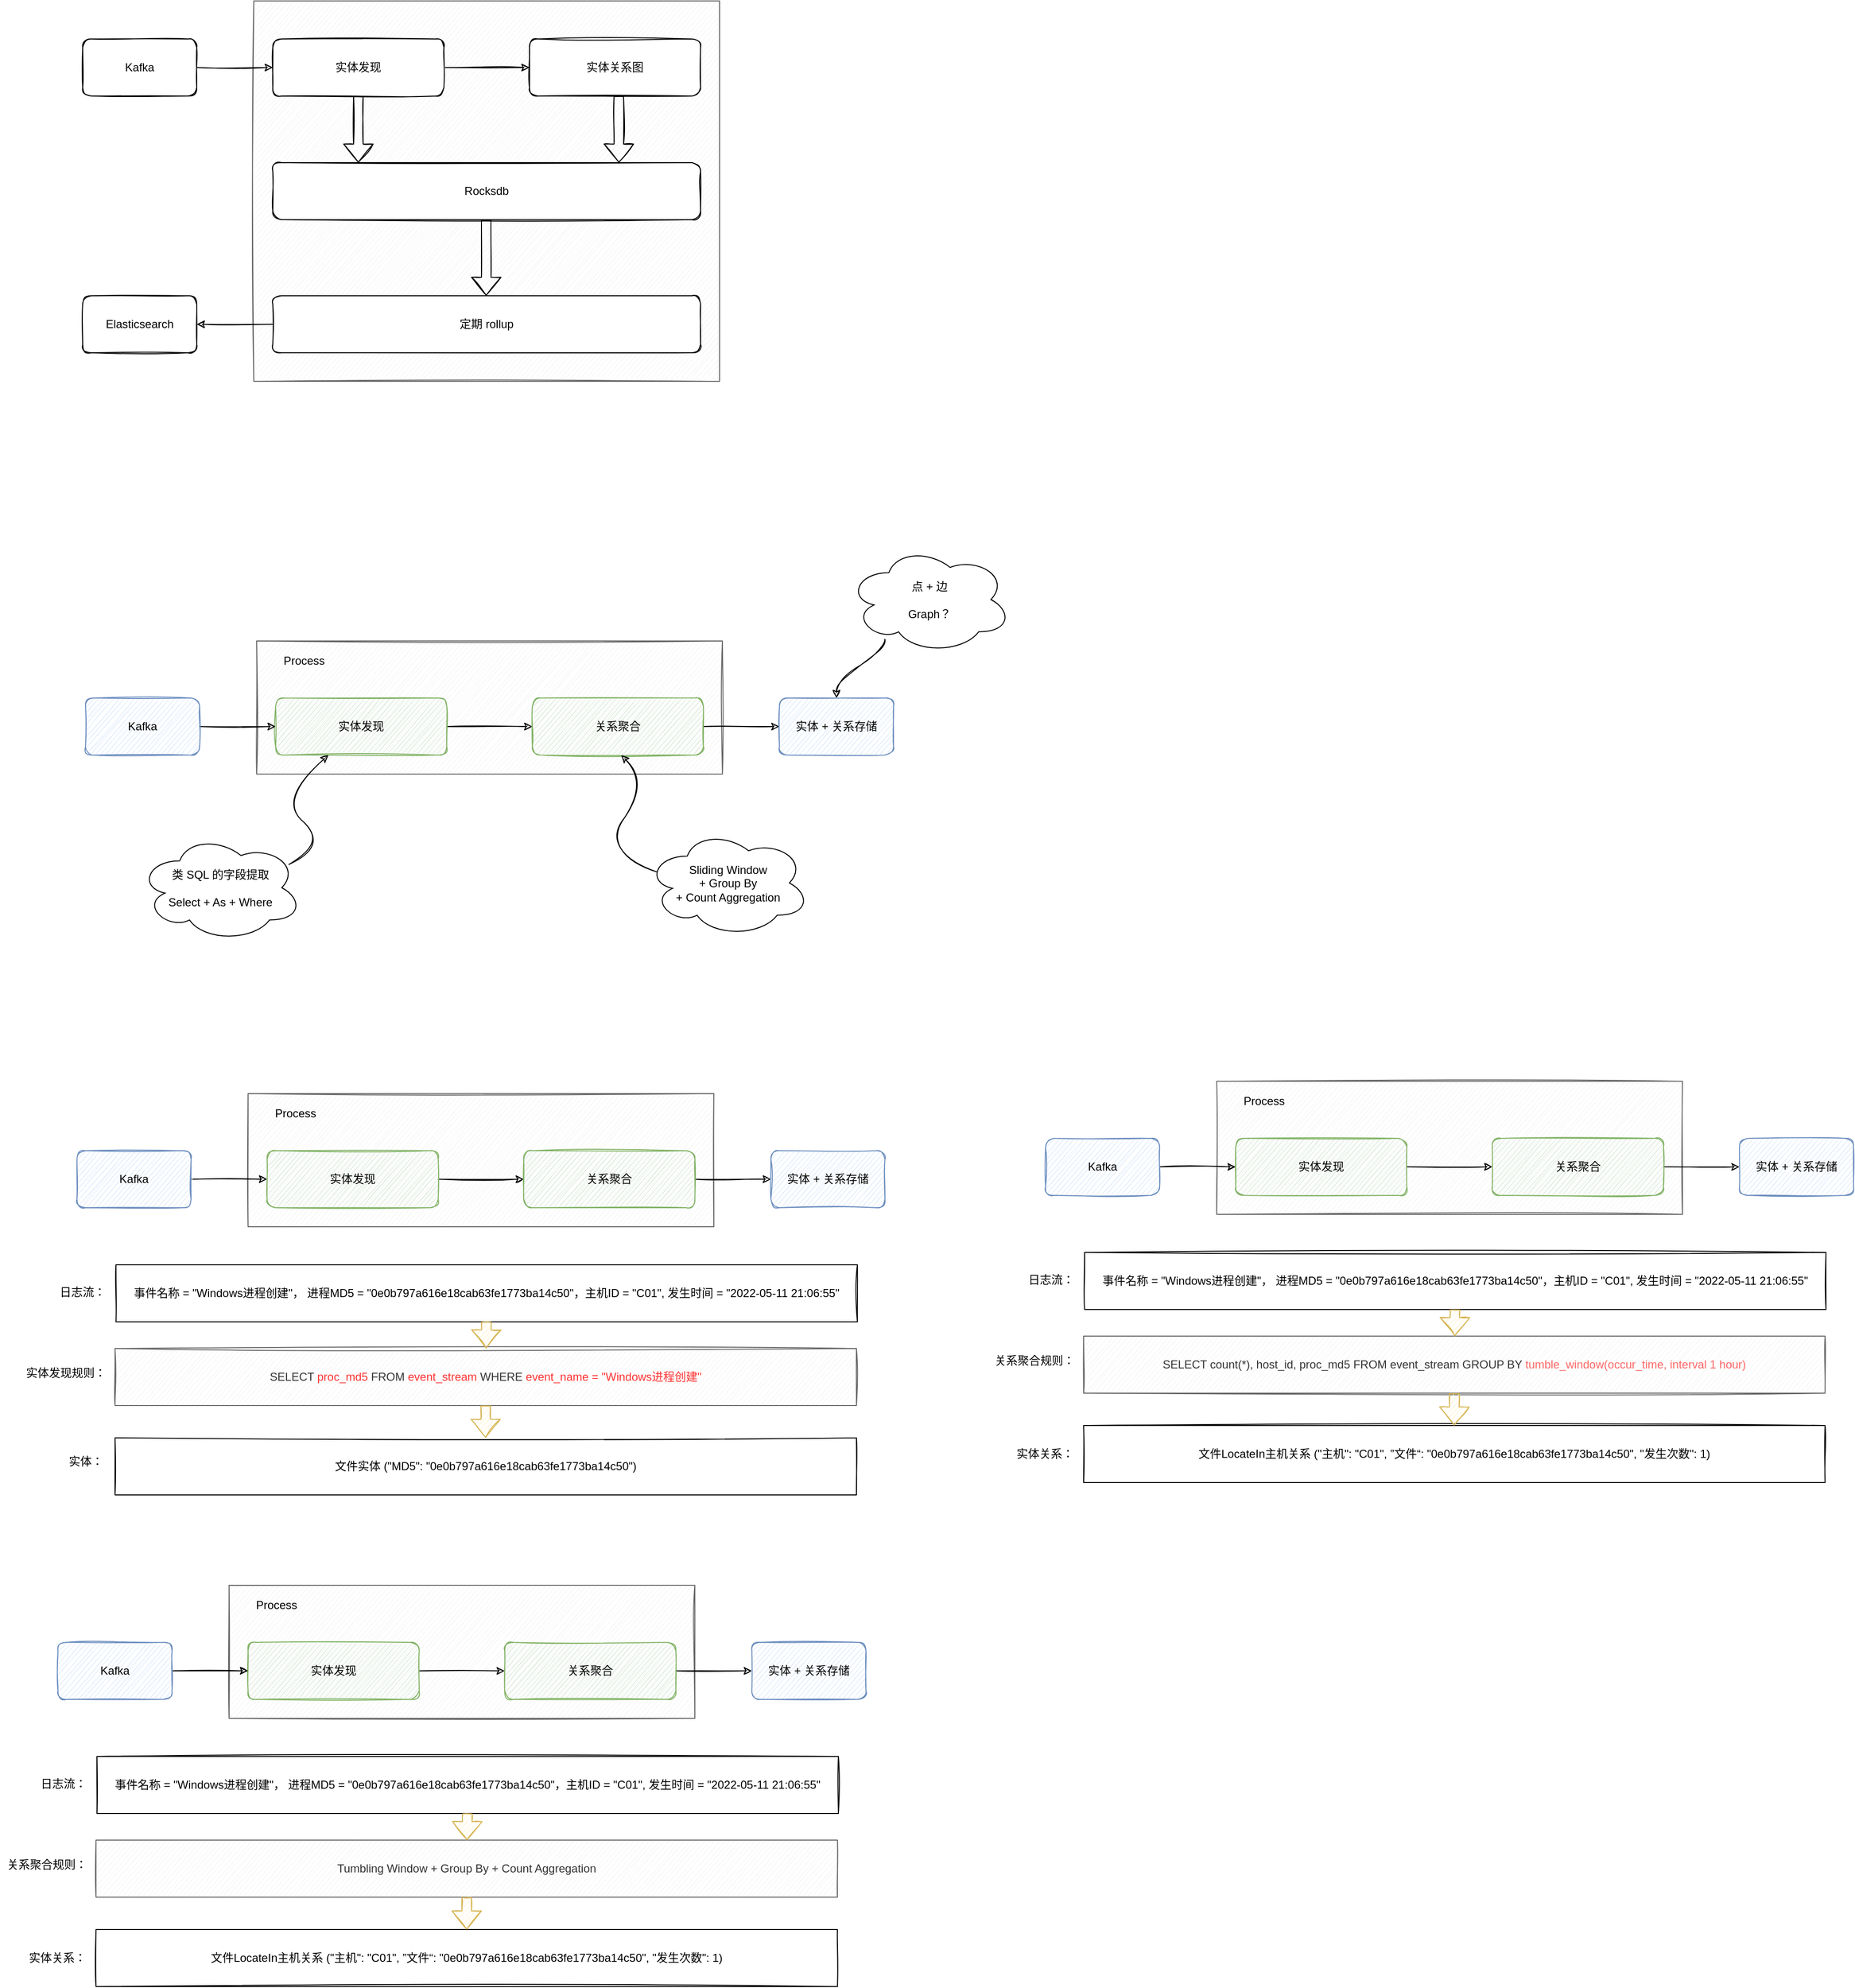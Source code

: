 <mxfile version="18.0.2" type="github">
  <diagram id="Bc4stklnjkjWacHDApCI" name="Page-1">
    <mxGraphModel dx="2035" dy="866" grid="0" gridSize="10" guides="0" tooltips="1" connect="1" arrows="1" fold="1" page="0" pageScale="1" pageWidth="827" pageHeight="1169" math="0" shadow="0">
      <root>
        <mxCell id="0" />
        <mxCell id="1" parent="0" />
        <mxCell id="tYvwkiq_I5TnECn9o_-X-4" value="" style="rounded=0;whiteSpace=wrap;html=1;fillColor=#f5f5f5;fontColor=#333333;strokeColor=#666666;sketch=1;" vertex="1" parent="1">
          <mxGeometry x="227" y="37" width="490" height="400" as="geometry" />
        </mxCell>
        <mxCell id="tYvwkiq_I5TnECn9o_-X-10" style="edgeStyle=orthogonalEdgeStyle;rounded=0;orthogonalLoop=1;jettySize=auto;html=1;fontColor=none;sketch=1;" edge="1" parent="1" source="tYvwkiq_I5TnECn9o_-X-2" target="tYvwkiq_I5TnECn9o_-X-9">
          <mxGeometry relative="1" as="geometry" />
        </mxCell>
        <mxCell id="tYvwkiq_I5TnECn9o_-X-2" value="实体发现" style="rounded=1;whiteSpace=wrap;html=1;sketch=1;" vertex="1" parent="1">
          <mxGeometry x="247" y="77" width="180" height="60" as="geometry" />
        </mxCell>
        <mxCell id="tYvwkiq_I5TnECn9o_-X-3" value="Rocksdb" style="rounded=1;whiteSpace=wrap;html=1;sketch=1;" vertex="1" parent="1">
          <mxGeometry x="247" y="207" width="450" height="60" as="geometry" />
        </mxCell>
        <mxCell id="tYvwkiq_I5TnECn9o_-X-6" value="" style="edgeStyle=orthogonalEdgeStyle;rounded=0;orthogonalLoop=1;jettySize=auto;html=1;entryX=0;entryY=0.5;entryDx=0;entryDy=0;sketch=1;" edge="1" parent="1" source="tYvwkiq_I5TnECn9o_-X-5" target="tYvwkiq_I5TnECn9o_-X-2">
          <mxGeometry relative="1" as="geometry" />
        </mxCell>
        <mxCell id="tYvwkiq_I5TnECn9o_-X-5" value="Kafka" style="rounded=1;whiteSpace=wrap;html=1;sketch=1;" vertex="1" parent="1">
          <mxGeometry x="47" y="77" width="120" height="60" as="geometry" />
        </mxCell>
        <mxCell id="tYvwkiq_I5TnECn9o_-X-7" value="Elasticsearch" style="rounded=1;whiteSpace=wrap;html=1;sketch=1;" vertex="1" parent="1">
          <mxGeometry x="47" y="347" width="120" height="60" as="geometry" />
        </mxCell>
        <mxCell id="tYvwkiq_I5TnECn9o_-X-11" style="edgeStyle=orthogonalEdgeStyle;rounded=0;orthogonalLoop=1;jettySize=auto;html=1;exitX=0;exitY=0.5;exitDx=0;exitDy=0;fontColor=none;sketch=1;" edge="1" parent="1" source="tYvwkiq_I5TnECn9o_-X-8" target="tYvwkiq_I5TnECn9o_-X-7">
          <mxGeometry relative="1" as="geometry" />
        </mxCell>
        <mxCell id="tYvwkiq_I5TnECn9o_-X-8" value="定期 rollup" style="rounded=1;whiteSpace=wrap;html=1;sketch=1;" vertex="1" parent="1">
          <mxGeometry x="247" y="347" width="450" height="60" as="geometry" />
        </mxCell>
        <mxCell id="tYvwkiq_I5TnECn9o_-X-9" value="实体关系图" style="rounded=1;whiteSpace=wrap;html=1;sketch=1;" vertex="1" parent="1">
          <mxGeometry x="517" y="77" width="180" height="60" as="geometry" />
        </mxCell>
        <mxCell id="tYvwkiq_I5TnECn9o_-X-12" value="" style="shape=flexArrow;endArrow=classic;html=1;rounded=0;fontColor=none;exitX=0.5;exitY=1;exitDx=0;exitDy=0;entryX=0.2;entryY=0;entryDx=0;entryDy=0;entryPerimeter=0;sketch=1;" edge="1" parent="1" source="tYvwkiq_I5TnECn9o_-X-2" target="tYvwkiq_I5TnECn9o_-X-3">
          <mxGeometry width="50" height="50" relative="1" as="geometry">
            <mxPoint x="327" y="257" as="sourcePoint" />
            <mxPoint x="377" y="207" as="targetPoint" />
          </mxGeometry>
        </mxCell>
        <mxCell id="tYvwkiq_I5TnECn9o_-X-13" value="" style="shape=flexArrow;endArrow=classic;html=1;rounded=0;fontColor=none;exitX=0.5;exitY=1;exitDx=0;exitDy=0;entryX=0.2;entryY=0;entryDx=0;entryDy=0;entryPerimeter=0;sketch=1;" edge="1" parent="1">
          <mxGeometry width="50" height="50" relative="1" as="geometry">
            <mxPoint x="611" y="137" as="sourcePoint" />
            <mxPoint x="611" y="207" as="targetPoint" />
          </mxGeometry>
        </mxCell>
        <mxCell id="tYvwkiq_I5TnECn9o_-X-14" value="" style="shape=flexArrow;endArrow=classic;html=1;rounded=0;fontColor=none;exitX=0.5;exitY=1;exitDx=0;exitDy=0;entryX=0.499;entryY=0;entryDx=0;entryDy=0;entryPerimeter=0;sketch=1;" edge="1" parent="1" target="tYvwkiq_I5TnECn9o_-X-8">
          <mxGeometry width="50" height="50" relative="1" as="geometry">
            <mxPoint x="471.5" y="267" as="sourcePoint" />
            <mxPoint x="471.5" y="337" as="targetPoint" />
          </mxGeometry>
        </mxCell>
        <mxCell id="tYvwkiq_I5TnECn9o_-X-17" value="" style="rounded=0;whiteSpace=wrap;html=1;fillColor=#f5f5f5;fontColor=#333333;strokeColor=#666666;shadow=0;sketch=1;" vertex="1" parent="1">
          <mxGeometry x="230" y="710" width="490" height="140" as="geometry" />
        </mxCell>
        <mxCell id="tYvwkiq_I5TnECn9o_-X-18" style="edgeStyle=orthogonalEdgeStyle;rounded=0;orthogonalLoop=1;jettySize=auto;html=1;fontColor=none;shadow=0;sketch=1;" edge="1" parent="1" source="tYvwkiq_I5TnECn9o_-X-19" target="tYvwkiq_I5TnECn9o_-X-26">
          <mxGeometry relative="1" as="geometry" />
        </mxCell>
        <mxCell id="tYvwkiq_I5TnECn9o_-X-19" value="实体发现" style="rounded=1;whiteSpace=wrap;html=1;shadow=0;sketch=1;fillColor=#d5e8d4;strokeColor=#82b366;" vertex="1" parent="1">
          <mxGeometry x="250" y="770" width="180" height="60" as="geometry" />
        </mxCell>
        <mxCell id="tYvwkiq_I5TnECn9o_-X-21" value="" style="edgeStyle=orthogonalEdgeStyle;rounded=0;orthogonalLoop=1;jettySize=auto;html=1;entryX=0;entryY=0.5;entryDx=0;entryDy=0;shadow=0;sketch=1;" edge="1" parent="1" source="tYvwkiq_I5TnECn9o_-X-22" target="tYvwkiq_I5TnECn9o_-X-19">
          <mxGeometry relative="1" as="geometry" />
        </mxCell>
        <mxCell id="tYvwkiq_I5TnECn9o_-X-22" value="Kafka" style="rounded=1;whiteSpace=wrap;html=1;shadow=0;sketch=1;fillColor=#dae8fc;strokeColor=#6c8ebf;" vertex="1" parent="1">
          <mxGeometry x="50" y="770" width="120" height="60" as="geometry" />
        </mxCell>
        <mxCell id="tYvwkiq_I5TnECn9o_-X-32" style="edgeStyle=orthogonalEdgeStyle;rounded=0;orthogonalLoop=1;jettySize=auto;html=1;exitX=1;exitY=0.5;exitDx=0;exitDy=0;entryX=0;entryY=0.5;entryDx=0;entryDy=0;fontColor=none;shadow=0;sketch=1;" edge="1" parent="1" source="tYvwkiq_I5TnECn9o_-X-26" target="tYvwkiq_I5TnECn9o_-X-31">
          <mxGeometry relative="1" as="geometry" />
        </mxCell>
        <mxCell id="tYvwkiq_I5TnECn9o_-X-26" value="关系聚合" style="rounded=1;whiteSpace=wrap;html=1;shadow=0;sketch=1;fillColor=#d5e8d4;strokeColor=#82b366;" vertex="1" parent="1">
          <mxGeometry x="520" y="770" width="180" height="60" as="geometry" />
        </mxCell>
        <mxCell id="tYvwkiq_I5TnECn9o_-X-31" value="实体 + 关系存储" style="rounded=1;whiteSpace=wrap;html=1;shadow=0;sketch=1;fillColor=#dae8fc;strokeColor=#6c8ebf;" vertex="1" parent="1">
          <mxGeometry x="780" y="770" width="120" height="60" as="geometry" />
        </mxCell>
        <mxCell id="tYvwkiq_I5TnECn9o_-X-34" value="Process" style="text;html=1;strokeColor=none;fillColor=none;align=center;verticalAlign=middle;whiteSpace=wrap;rounded=0;shadow=0;fontColor=none;sketch=1;" vertex="1" parent="1">
          <mxGeometry x="250" y="716" width="60" height="30" as="geometry" />
        </mxCell>
        <mxCell id="tYvwkiq_I5TnECn9o_-X-36" value="" style="curved=1;endArrow=classic;html=1;rounded=0;shadow=0;sketch=1;fontColor=none;exitX=1;exitY=0;exitDx=0;exitDy=0;" edge="1" parent="1" target="tYvwkiq_I5TnECn9o_-X-19">
          <mxGeometry width="50" height="50" relative="1" as="geometry">
            <mxPoint x="264" y="945" as="sourcePoint" />
            <mxPoint x="304" y="875" as="targetPoint" />
            <Array as="points">
              <mxPoint x="304" y="925" />
              <mxPoint x="254" y="875" />
            </Array>
          </mxGeometry>
        </mxCell>
        <mxCell id="tYvwkiq_I5TnECn9o_-X-37" value="类 SQL 的字段提取&lt;br&gt;&lt;br&gt;Select + As + Where" style="ellipse;shape=cloud;whiteSpace=wrap;html=1;shadow=0;fontColor=none;" vertex="1" parent="1">
          <mxGeometry x="106" y="913" width="172" height="113" as="geometry" />
        </mxCell>
        <mxCell id="tYvwkiq_I5TnECn9o_-X-38" value="" style="curved=1;endArrow=classic;html=1;rounded=0;shadow=0;sketch=1;fontColor=none;exitX=0.07;exitY=0.4;exitDx=0;exitDy=0;exitPerimeter=0;" edge="1" parent="1" source="tYvwkiq_I5TnECn9o_-X-39">
          <mxGeometry width="50" height="50" relative="1" as="geometry">
            <mxPoint x="572" y="945" as="sourcePoint" />
            <mxPoint x="613.6" y="830" as="targetPoint" />
            <Array as="points">
              <mxPoint x="592" y="932" />
              <mxPoint x="642" y="860" />
            </Array>
          </mxGeometry>
        </mxCell>
        <mxCell id="tYvwkiq_I5TnECn9o_-X-39" value="Sliding Window &lt;br&gt;+ Group By&lt;br&gt;+ Count Aggregation" style="ellipse;shape=cloud;whiteSpace=wrap;html=1;shadow=0;fontColor=none;" vertex="1" parent="1">
          <mxGeometry x="640" y="908" width="172" height="113" as="geometry" />
        </mxCell>
        <mxCell id="tYvwkiq_I5TnECn9o_-X-40" value="点 + 边&lt;br&gt;&lt;br&gt;Graph？" style="ellipse;shape=cloud;whiteSpace=wrap;html=1;shadow=0;fontColor=none;" vertex="1" parent="1">
          <mxGeometry x="852" y="610" width="172" height="113" as="geometry" />
        </mxCell>
        <mxCell id="tYvwkiq_I5TnECn9o_-X-41" value="" style="curved=1;endArrow=classic;html=1;rounded=0;shadow=0;sketch=1;fontColor=none;exitX=0.226;exitY=0.869;exitDx=0;exitDy=0;exitPerimeter=0;entryX=0.5;entryY=0;entryDx=0;entryDy=0;" edge="1" parent="1" source="tYvwkiq_I5TnECn9o_-X-40" target="tYvwkiq_I5TnECn9o_-X-31">
          <mxGeometry width="50" height="50" relative="1" as="geometry">
            <mxPoint x="662.04" y="963.2" as="sourcePoint" />
            <mxPoint x="623.6" y="840" as="targetPoint" />
            <Array as="points">
              <mxPoint x="892" y="717" />
              <mxPoint x="840" y="753" />
            </Array>
          </mxGeometry>
        </mxCell>
        <mxCell id="tYvwkiq_I5TnECn9o_-X-42" value="" style="rounded=0;whiteSpace=wrap;html=1;fillColor=#f5f5f5;fontColor=#333333;strokeColor=#666666;shadow=0;sketch=1;" vertex="1" parent="1">
          <mxGeometry x="221" y="1186" width="490" height="140" as="geometry" />
        </mxCell>
        <mxCell id="tYvwkiq_I5TnECn9o_-X-43" style="edgeStyle=orthogonalEdgeStyle;rounded=0;orthogonalLoop=1;jettySize=auto;html=1;fontColor=none;shadow=0;sketch=1;" edge="1" parent="1" source="tYvwkiq_I5TnECn9o_-X-44" target="tYvwkiq_I5TnECn9o_-X-48">
          <mxGeometry relative="1" as="geometry" />
        </mxCell>
        <mxCell id="tYvwkiq_I5TnECn9o_-X-44" value="实体发现" style="rounded=1;whiteSpace=wrap;html=1;shadow=0;sketch=1;fillColor=#d5e8d4;strokeColor=#82b366;" vertex="1" parent="1">
          <mxGeometry x="241" y="1246" width="180" height="60" as="geometry" />
        </mxCell>
        <mxCell id="tYvwkiq_I5TnECn9o_-X-45" value="" style="edgeStyle=orthogonalEdgeStyle;rounded=0;orthogonalLoop=1;jettySize=auto;html=1;entryX=0;entryY=0.5;entryDx=0;entryDy=0;shadow=0;sketch=1;" edge="1" parent="1" source="tYvwkiq_I5TnECn9o_-X-46" target="tYvwkiq_I5TnECn9o_-X-44">
          <mxGeometry relative="1" as="geometry" />
        </mxCell>
        <mxCell id="tYvwkiq_I5TnECn9o_-X-46" value="Kafka" style="rounded=1;whiteSpace=wrap;html=1;shadow=0;sketch=1;fillColor=#dae8fc;strokeColor=#6c8ebf;" vertex="1" parent="1">
          <mxGeometry x="41" y="1246" width="120" height="60" as="geometry" />
        </mxCell>
        <mxCell id="tYvwkiq_I5TnECn9o_-X-47" style="edgeStyle=orthogonalEdgeStyle;rounded=0;orthogonalLoop=1;jettySize=auto;html=1;exitX=1;exitY=0.5;exitDx=0;exitDy=0;entryX=0;entryY=0.5;entryDx=0;entryDy=0;fontColor=none;shadow=0;sketch=1;" edge="1" parent="1" source="tYvwkiq_I5TnECn9o_-X-48" target="tYvwkiq_I5TnECn9o_-X-49">
          <mxGeometry relative="1" as="geometry" />
        </mxCell>
        <mxCell id="tYvwkiq_I5TnECn9o_-X-48" value="关系聚合" style="rounded=1;whiteSpace=wrap;html=1;shadow=0;sketch=1;fillColor=#d5e8d4;strokeColor=#82b366;" vertex="1" parent="1">
          <mxGeometry x="511" y="1246" width="180" height="60" as="geometry" />
        </mxCell>
        <mxCell id="tYvwkiq_I5TnECn9o_-X-49" value="实体 + 关系存储" style="rounded=1;whiteSpace=wrap;html=1;shadow=0;sketch=1;fillColor=#dae8fc;strokeColor=#6c8ebf;" vertex="1" parent="1">
          <mxGeometry x="771" y="1246" width="120" height="60" as="geometry" />
        </mxCell>
        <mxCell id="tYvwkiq_I5TnECn9o_-X-50" value="Process" style="text;html=1;strokeColor=none;fillColor=none;align=center;verticalAlign=middle;whiteSpace=wrap;rounded=0;shadow=0;fontColor=none;sketch=1;" vertex="1" parent="1">
          <mxGeometry x="241" y="1192" width="60" height="30" as="geometry" />
        </mxCell>
        <mxCell id="tYvwkiq_I5TnECn9o_-X-53" value="事件名称 = &quot;Windows进程创建&quot;， 进程MD5 = &quot;0e0b797a616e18cab63fe1773ba14c50&quot;，主机ID = &quot;C01&quot;, 发生时间 = &quot;2022-05-11 21:06:55&quot;" style="rounded=0;whiteSpace=wrap;html=1;shadow=0;sketch=1;" vertex="1" parent="1">
          <mxGeometry x="82" y="1366" width="780" height="60" as="geometry" />
        </mxCell>
        <mxCell id="tYvwkiq_I5TnECn9o_-X-54" value="SELECT &lt;font color=&quot;#ff3333&quot;&gt;proc_md5 &lt;/font&gt;FROM &lt;font color=&quot;#ff3333&quot;&gt;event_stream &lt;/font&gt;WHERE &lt;font color=&quot;#ff3333&quot;&gt;event_name = &quot;Windows进程创建&quot;&lt;/font&gt;" style="rounded=0;whiteSpace=wrap;html=1;shadow=0;sketch=1;fillColor=#f5f5f5;strokeColor=#666666;fontColor=#333333;" vertex="1" parent="1">
          <mxGeometry x="81" y="1454" width="780" height="60" as="geometry" />
        </mxCell>
        <mxCell id="tYvwkiq_I5TnECn9o_-X-55" value="" style="shape=flexArrow;endArrow=classic;html=1;rounded=0;shadow=0;sketch=1;fontColor=#FF3333;fillColor=#fff2cc;strokeColor=#d6b656;" edge="1" parent="1" source="tYvwkiq_I5TnECn9o_-X-53" target="tYvwkiq_I5TnECn9o_-X-54">
          <mxGeometry width="50" height="50" relative="1" as="geometry">
            <mxPoint x="433" y="1477" as="sourcePoint" />
            <mxPoint x="462" y="1610" as="targetPoint" />
          </mxGeometry>
        </mxCell>
        <mxCell id="tYvwkiq_I5TnECn9o_-X-58" value="&lt;font color=&quot;#000000&quot;&gt;日志流：&lt;/font&gt;" style="text;html=1;strokeColor=none;fillColor=none;align=center;verticalAlign=middle;whiteSpace=wrap;rounded=0;shadow=0;sketch=1;fontColor=#FF3333;" vertex="1" parent="1">
          <mxGeometry x="17" y="1380" width="60" height="30" as="geometry" />
        </mxCell>
        <mxCell id="tYvwkiq_I5TnECn9o_-X-59" value="&lt;font color=&quot;#000000&quot;&gt;实体发现规则：&lt;/font&gt;" style="text;html=1;strokeColor=none;fillColor=none;align=center;verticalAlign=middle;whiteSpace=wrap;rounded=0;shadow=0;sketch=1;fontColor=#FF3333;" vertex="1" parent="1">
          <mxGeometry x="-20" y="1465" width="99" height="30" as="geometry" />
        </mxCell>
        <mxCell id="tYvwkiq_I5TnECn9o_-X-60" value="文件实体 (&quot;MD5&quot;: &quot;0e0b797a616e18cab63fe1773ba14c50&quot;)" style="rounded=0;whiteSpace=wrap;html=1;shadow=0;sketch=1;" vertex="1" parent="1">
          <mxGeometry x="81" y="1548" width="780" height="60" as="geometry" />
        </mxCell>
        <mxCell id="tYvwkiq_I5TnECn9o_-X-61" value="" style="shape=flexArrow;endArrow=classic;html=1;rounded=0;shadow=0;sketch=1;fontColor=#FF3333;fillColor=#fff2cc;strokeColor=#d6b656;" edge="1" parent="1" source="tYvwkiq_I5TnECn9o_-X-54" target="tYvwkiq_I5TnECn9o_-X-60">
          <mxGeometry width="50" height="50" relative="1" as="geometry">
            <mxPoint x="481.659" y="1436" as="sourcePoint" />
            <mxPoint x="481.341" y="1464" as="targetPoint" />
          </mxGeometry>
        </mxCell>
        <mxCell id="tYvwkiq_I5TnECn9o_-X-62" value="&lt;font color=&quot;#000000&quot;&gt;实体：&lt;/font&gt;" style="text;html=1;strokeColor=none;fillColor=none;align=center;verticalAlign=middle;whiteSpace=wrap;rounded=0;shadow=0;sketch=1;fontColor=#FF3333;" vertex="1" parent="1">
          <mxGeometry x="1" y="1558" width="99" height="30" as="geometry" />
        </mxCell>
        <mxCell id="tYvwkiq_I5TnECn9o_-X-63" value="" style="rounded=0;whiteSpace=wrap;html=1;fillColor=#f5f5f5;fontColor=#333333;strokeColor=#666666;shadow=0;sketch=1;" vertex="1" parent="1">
          <mxGeometry x="1240" y="1173" width="490" height="140" as="geometry" />
        </mxCell>
        <mxCell id="tYvwkiq_I5TnECn9o_-X-64" style="edgeStyle=orthogonalEdgeStyle;rounded=0;orthogonalLoop=1;jettySize=auto;html=1;fontColor=none;shadow=0;sketch=1;" edge="1" parent="1" source="tYvwkiq_I5TnECn9o_-X-65" target="tYvwkiq_I5TnECn9o_-X-69">
          <mxGeometry relative="1" as="geometry" />
        </mxCell>
        <mxCell id="tYvwkiq_I5TnECn9o_-X-65" value="实体发现" style="rounded=1;whiteSpace=wrap;html=1;shadow=0;sketch=1;fillColor=#d5e8d4;strokeColor=#82b366;" vertex="1" parent="1">
          <mxGeometry x="1260" y="1233" width="180" height="60" as="geometry" />
        </mxCell>
        <mxCell id="tYvwkiq_I5TnECn9o_-X-66" value="" style="edgeStyle=orthogonalEdgeStyle;rounded=0;orthogonalLoop=1;jettySize=auto;html=1;entryX=0;entryY=0.5;entryDx=0;entryDy=0;shadow=0;sketch=1;" edge="1" parent="1" source="tYvwkiq_I5TnECn9o_-X-67" target="tYvwkiq_I5TnECn9o_-X-65">
          <mxGeometry relative="1" as="geometry" />
        </mxCell>
        <mxCell id="tYvwkiq_I5TnECn9o_-X-67" value="Kafka" style="rounded=1;whiteSpace=wrap;html=1;shadow=0;sketch=1;fillColor=#dae8fc;strokeColor=#6c8ebf;" vertex="1" parent="1">
          <mxGeometry x="1060" y="1233" width="120" height="60" as="geometry" />
        </mxCell>
        <mxCell id="tYvwkiq_I5TnECn9o_-X-68" style="edgeStyle=orthogonalEdgeStyle;rounded=0;orthogonalLoop=1;jettySize=auto;html=1;exitX=1;exitY=0.5;exitDx=0;exitDy=0;entryX=0;entryY=0.5;entryDx=0;entryDy=0;fontColor=none;shadow=0;sketch=1;" edge="1" parent="1" source="tYvwkiq_I5TnECn9o_-X-69" target="tYvwkiq_I5TnECn9o_-X-70">
          <mxGeometry relative="1" as="geometry" />
        </mxCell>
        <mxCell id="tYvwkiq_I5TnECn9o_-X-69" value="关系聚合" style="rounded=1;whiteSpace=wrap;html=1;shadow=0;sketch=1;fillColor=#d5e8d4;strokeColor=#82b366;" vertex="1" parent="1">
          <mxGeometry x="1530" y="1233" width="180" height="60" as="geometry" />
        </mxCell>
        <mxCell id="tYvwkiq_I5TnECn9o_-X-70" value="实体 + 关系存储" style="rounded=1;whiteSpace=wrap;html=1;shadow=0;sketch=1;fillColor=#dae8fc;strokeColor=#6c8ebf;" vertex="1" parent="1">
          <mxGeometry x="1790" y="1233" width="120" height="60" as="geometry" />
        </mxCell>
        <mxCell id="tYvwkiq_I5TnECn9o_-X-71" value="Process" style="text;html=1;strokeColor=none;fillColor=none;align=center;verticalAlign=middle;whiteSpace=wrap;rounded=0;shadow=0;fontColor=none;sketch=1;" vertex="1" parent="1">
          <mxGeometry x="1260" y="1179" width="60" height="30" as="geometry" />
        </mxCell>
        <mxCell id="tYvwkiq_I5TnECn9o_-X-72" value="事件名称 = &quot;Windows进程创建&quot;， 进程MD5 = &quot;0e0b797a616e18cab63fe1773ba14c50&quot;，主机ID = &quot;C01&quot;, 发生时间 = &quot;2022-05-11 21:06:55&quot;" style="rounded=0;whiteSpace=wrap;html=1;shadow=0;sketch=1;" vertex="1" parent="1">
          <mxGeometry x="1101" y="1353" width="780" height="60" as="geometry" />
        </mxCell>
        <mxCell id="tYvwkiq_I5TnECn9o_-X-73" value="SELECT count(*), host_id, proc_md5 FROM event_stream GROUP BY &lt;font color=&quot;#ff6666&quot;&gt;tumble_window(occur_time, interval 1 hour)&lt;/font&gt;" style="rounded=0;whiteSpace=wrap;html=1;shadow=0;sketch=1;fillColor=#f5f5f5;strokeColor=#666666;fontColor=#333333;" vertex="1" parent="1">
          <mxGeometry x="1100" y="1441" width="780" height="60" as="geometry" />
        </mxCell>
        <mxCell id="tYvwkiq_I5TnECn9o_-X-74" value="" style="shape=flexArrow;endArrow=classic;html=1;rounded=0;shadow=0;sketch=1;fontColor=#FF3333;fillColor=#fff2cc;strokeColor=#d6b656;" edge="1" parent="1" source="tYvwkiq_I5TnECn9o_-X-72" target="tYvwkiq_I5TnECn9o_-X-73">
          <mxGeometry width="50" height="50" relative="1" as="geometry">
            <mxPoint x="1452" y="1464" as="sourcePoint" />
            <mxPoint x="1481" y="1597" as="targetPoint" />
          </mxGeometry>
        </mxCell>
        <mxCell id="tYvwkiq_I5TnECn9o_-X-75" value="&lt;font color=&quot;#000000&quot;&gt;日志流：&lt;/font&gt;" style="text;html=1;strokeColor=none;fillColor=none;align=center;verticalAlign=middle;whiteSpace=wrap;rounded=0;shadow=0;sketch=1;fontColor=#FF3333;" vertex="1" parent="1">
          <mxGeometry x="1036" y="1367" width="60" height="30" as="geometry" />
        </mxCell>
        <mxCell id="tYvwkiq_I5TnECn9o_-X-76" value="&lt;font color=&quot;#000000&quot;&gt;关系聚合规则：&lt;/font&gt;" style="text;html=1;strokeColor=none;fillColor=none;align=center;verticalAlign=middle;whiteSpace=wrap;rounded=0;shadow=0;sketch=1;fontColor=#FF3333;" vertex="1" parent="1">
          <mxGeometry x="999" y="1452" width="99" height="30" as="geometry" />
        </mxCell>
        <mxCell id="tYvwkiq_I5TnECn9o_-X-77" value="文件LocateIn主机关系 (&quot;主机&quot;: &quot;C01&quot;, ”文件“: &quot;0e0b797a616e18cab63fe1773ba14c50&quot;, &quot;发生次数&quot;: 1)" style="rounded=0;whiteSpace=wrap;html=1;shadow=0;sketch=1;" vertex="1" parent="1">
          <mxGeometry x="1100" y="1535" width="780" height="60" as="geometry" />
        </mxCell>
        <mxCell id="tYvwkiq_I5TnECn9o_-X-78" value="" style="shape=flexArrow;endArrow=classic;html=1;rounded=0;shadow=0;sketch=1;fontColor=#FF3333;fillColor=#fff2cc;strokeColor=#d6b656;" edge="1" parent="1" source="tYvwkiq_I5TnECn9o_-X-73" target="tYvwkiq_I5TnECn9o_-X-77">
          <mxGeometry width="50" height="50" relative="1" as="geometry">
            <mxPoint x="1500.659" y="1423" as="sourcePoint" />
            <mxPoint x="1500.341" y="1451" as="targetPoint" />
          </mxGeometry>
        </mxCell>
        <mxCell id="tYvwkiq_I5TnECn9o_-X-79" value="&lt;font color=&quot;#000000&quot;&gt;实体关系：&lt;/font&gt;" style="text;html=1;strokeColor=none;fillColor=none;align=center;verticalAlign=middle;whiteSpace=wrap;rounded=0;shadow=0;sketch=1;fontColor=#FF3333;" vertex="1" parent="1">
          <mxGeometry x="1010" y="1550" width="99" height="30" as="geometry" />
        </mxCell>
        <mxCell id="tYvwkiq_I5TnECn9o_-X-97" value="" style="rounded=0;whiteSpace=wrap;html=1;fillColor=#f5f5f5;fontColor=#333333;strokeColor=#666666;shadow=0;sketch=1;" vertex="1" parent="1">
          <mxGeometry x="201" y="1703" width="490" height="140" as="geometry" />
        </mxCell>
        <mxCell id="tYvwkiq_I5TnECn9o_-X-98" style="edgeStyle=orthogonalEdgeStyle;rounded=0;orthogonalLoop=1;jettySize=auto;html=1;fontColor=none;shadow=0;sketch=1;" edge="1" parent="1" source="tYvwkiq_I5TnECn9o_-X-99" target="tYvwkiq_I5TnECn9o_-X-103">
          <mxGeometry relative="1" as="geometry" />
        </mxCell>
        <mxCell id="tYvwkiq_I5TnECn9o_-X-99" value="实体发现" style="rounded=1;whiteSpace=wrap;html=1;shadow=0;sketch=1;fillColor=#d5e8d4;strokeColor=#82b366;" vertex="1" parent="1">
          <mxGeometry x="221" y="1763" width="180" height="60" as="geometry" />
        </mxCell>
        <mxCell id="tYvwkiq_I5TnECn9o_-X-100" value="" style="edgeStyle=orthogonalEdgeStyle;rounded=0;orthogonalLoop=1;jettySize=auto;html=1;entryX=0;entryY=0.5;entryDx=0;entryDy=0;shadow=0;sketch=1;" edge="1" parent="1" source="tYvwkiq_I5TnECn9o_-X-101" target="tYvwkiq_I5TnECn9o_-X-99">
          <mxGeometry relative="1" as="geometry" />
        </mxCell>
        <mxCell id="tYvwkiq_I5TnECn9o_-X-101" value="Kafka" style="rounded=1;whiteSpace=wrap;html=1;shadow=0;sketch=1;fillColor=#dae8fc;strokeColor=#6c8ebf;" vertex="1" parent="1">
          <mxGeometry x="21" y="1763" width="120" height="60" as="geometry" />
        </mxCell>
        <mxCell id="tYvwkiq_I5TnECn9o_-X-102" style="edgeStyle=orthogonalEdgeStyle;rounded=0;orthogonalLoop=1;jettySize=auto;html=1;exitX=1;exitY=0.5;exitDx=0;exitDy=0;entryX=0;entryY=0.5;entryDx=0;entryDy=0;fontColor=none;shadow=0;sketch=1;" edge="1" parent="1" source="tYvwkiq_I5TnECn9o_-X-103" target="tYvwkiq_I5TnECn9o_-X-104">
          <mxGeometry relative="1" as="geometry" />
        </mxCell>
        <mxCell id="tYvwkiq_I5TnECn9o_-X-103" value="关系聚合" style="rounded=1;whiteSpace=wrap;html=1;shadow=0;sketch=1;fillColor=#d5e8d4;strokeColor=#82b366;" vertex="1" parent="1">
          <mxGeometry x="491" y="1763" width="180" height="60" as="geometry" />
        </mxCell>
        <mxCell id="tYvwkiq_I5TnECn9o_-X-104" value="实体 + 关系存储" style="rounded=1;whiteSpace=wrap;html=1;shadow=0;sketch=1;fillColor=#dae8fc;strokeColor=#6c8ebf;" vertex="1" parent="1">
          <mxGeometry x="751" y="1763" width="120" height="60" as="geometry" />
        </mxCell>
        <mxCell id="tYvwkiq_I5TnECn9o_-X-105" value="Process" style="text;html=1;strokeColor=none;fillColor=none;align=center;verticalAlign=middle;whiteSpace=wrap;rounded=0;shadow=0;fontColor=none;sketch=1;" vertex="1" parent="1">
          <mxGeometry x="221" y="1709" width="60" height="30" as="geometry" />
        </mxCell>
        <mxCell id="tYvwkiq_I5TnECn9o_-X-106" value="事件名称 = &quot;Windows进程创建&quot;， 进程MD5 = &quot;0e0b797a616e18cab63fe1773ba14c50&quot;，主机ID = &quot;C01&quot;, 发生时间 = &quot;2022-05-11 21:06:55&quot;" style="rounded=0;whiteSpace=wrap;html=1;shadow=0;sketch=1;" vertex="1" parent="1">
          <mxGeometry x="62" y="1883" width="780" height="60" as="geometry" />
        </mxCell>
        <mxCell id="tYvwkiq_I5TnECn9o_-X-107" value="Tumbling Window + Group By + Count Aggregation" style="rounded=0;whiteSpace=wrap;html=1;shadow=0;sketch=1;fillColor=#f5f5f5;strokeColor=#666666;fontColor=#333333;" vertex="1" parent="1">
          <mxGeometry x="61" y="1971" width="780" height="60" as="geometry" />
        </mxCell>
        <mxCell id="tYvwkiq_I5TnECn9o_-X-108" value="" style="shape=flexArrow;endArrow=classic;html=1;rounded=0;shadow=0;sketch=1;fontColor=#FF3333;fillColor=#fff2cc;strokeColor=#d6b656;" edge="1" parent="1" source="tYvwkiq_I5TnECn9o_-X-106" target="tYvwkiq_I5TnECn9o_-X-107">
          <mxGeometry width="50" height="50" relative="1" as="geometry">
            <mxPoint x="413" y="1994" as="sourcePoint" />
            <mxPoint x="442" y="2127" as="targetPoint" />
          </mxGeometry>
        </mxCell>
        <mxCell id="tYvwkiq_I5TnECn9o_-X-109" value="&lt;font color=&quot;#000000&quot;&gt;日志流：&lt;/font&gt;" style="text;html=1;strokeColor=none;fillColor=none;align=center;verticalAlign=middle;whiteSpace=wrap;rounded=0;shadow=0;sketch=1;fontColor=#FF3333;" vertex="1" parent="1">
          <mxGeometry x="-3" y="1897" width="60" height="30" as="geometry" />
        </mxCell>
        <mxCell id="tYvwkiq_I5TnECn9o_-X-110" value="&lt;font color=&quot;#000000&quot;&gt;关系聚合规则：&lt;/font&gt;" style="text;html=1;strokeColor=none;fillColor=none;align=center;verticalAlign=middle;whiteSpace=wrap;rounded=0;shadow=0;sketch=1;fontColor=#FF3333;" vertex="1" parent="1">
          <mxGeometry x="-40" y="1982" width="99" height="30" as="geometry" />
        </mxCell>
        <mxCell id="tYvwkiq_I5TnECn9o_-X-111" value="文件LocateIn主机关系 (&quot;主机&quot;: &quot;C01&quot;, ”文件“: &quot;0e0b797a616e18cab63fe1773ba14c50&quot;, &quot;发生次数&quot;: 1)" style="rounded=0;whiteSpace=wrap;html=1;shadow=0;sketch=1;" vertex="1" parent="1">
          <mxGeometry x="61" y="2065" width="780" height="60" as="geometry" />
        </mxCell>
        <mxCell id="tYvwkiq_I5TnECn9o_-X-112" value="" style="shape=flexArrow;endArrow=classic;html=1;rounded=0;shadow=0;sketch=1;fontColor=#FF3333;fillColor=#fff2cc;strokeColor=#d6b656;" edge="1" parent="1" source="tYvwkiq_I5TnECn9o_-X-107" target="tYvwkiq_I5TnECn9o_-X-111">
          <mxGeometry width="50" height="50" relative="1" as="geometry">
            <mxPoint x="461.659" y="1953" as="sourcePoint" />
            <mxPoint x="461.341" y="1981" as="targetPoint" />
          </mxGeometry>
        </mxCell>
        <mxCell id="tYvwkiq_I5TnECn9o_-X-113" value="&lt;font color=&quot;#000000&quot;&gt;实体关系：&lt;/font&gt;" style="text;html=1;strokeColor=none;fillColor=none;align=center;verticalAlign=middle;whiteSpace=wrap;rounded=0;shadow=0;sketch=1;fontColor=#FF3333;" vertex="1" parent="1">
          <mxGeometry x="-29" y="2080" width="99" height="30" as="geometry" />
        </mxCell>
      </root>
    </mxGraphModel>
  </diagram>
</mxfile>

